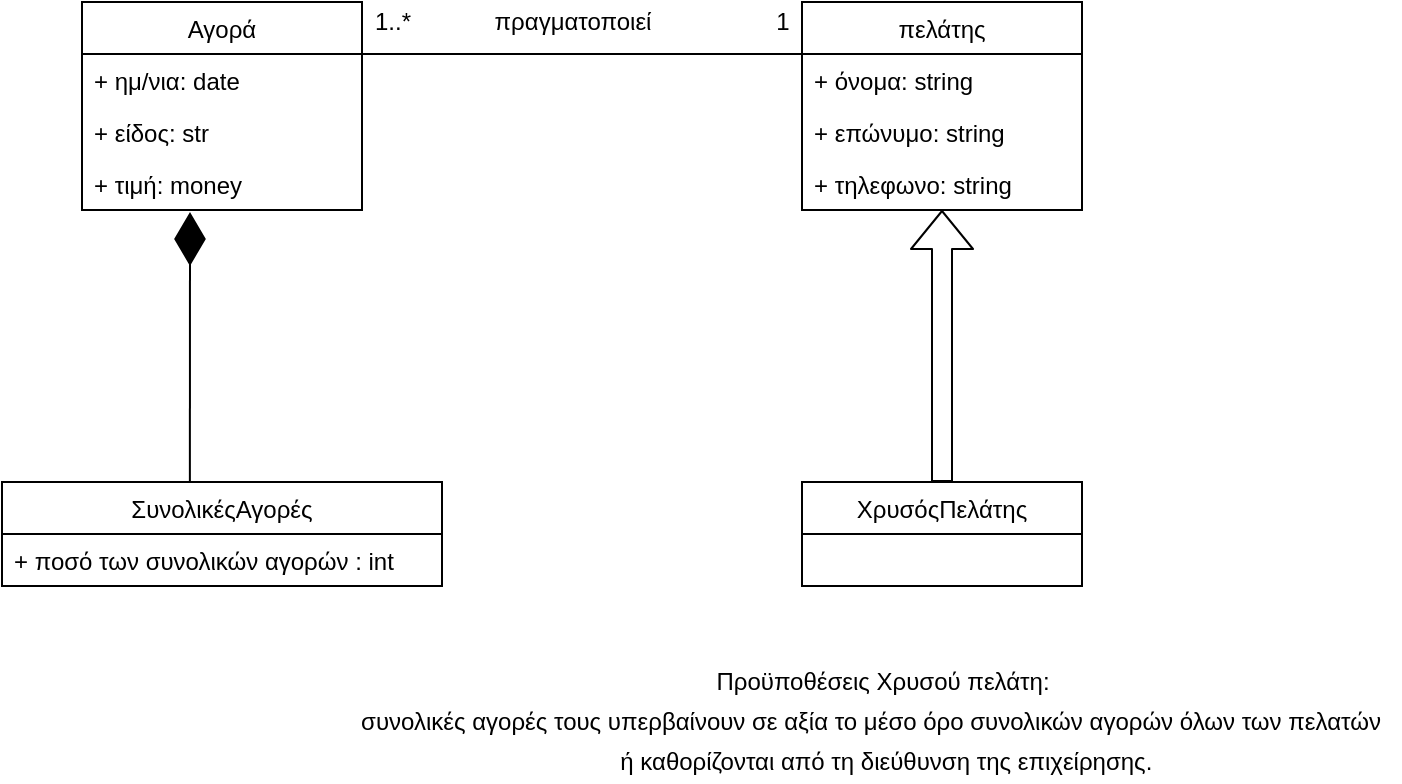 <mxfile type="device" version="12.9.6"><diagram id="Np1mpT_lqNPtuT1klfVr" name="Page-1"><mxGraphModel grid="1" dx="1069" dy="570" gridSize="10" guides="1" tooltips="1" connect="1" arrows="1" fold="1" page="1" pageScale="1" pageWidth="827" pageHeight="1169" math="0" shadow="0"><root><mxCell id="0"/><mxCell id="1" parent="0"/><mxCell id="8aYX7tUgC1SYHooCXEds-1" style="swimlane;fontStyle=0;childLayout=stackLayout;horizontal=1;startSize=26;fillColor=none;horizontalStack=0;resizeParent=1;resizeParentMax=0;resizeLast=0;collapsible=1;marginBottom=0;" value="Αγορά" parent="1" vertex="1"><mxGeometry width="140" as="geometry" y="360" x="160" height="104"/></mxCell><mxCell id="8aYX7tUgC1SYHooCXEds-2" style="text;strokeColor=none;fillColor=none;align=left;verticalAlign=top;spacingLeft=4;spacingRight=4;overflow=hidden;rotatable=0;points=[[0,0.5],[1,0.5]];portConstraint=eastwest;" value="+ ημ/νια: date" parent="8aYX7tUgC1SYHooCXEds-1" vertex="1"><mxGeometry width="140" as="geometry" y="26" height="26"/></mxCell><mxCell id="8aYX7tUgC1SYHooCXEds-3" style="text;strokeColor=none;fillColor=none;align=left;verticalAlign=top;spacingLeft=4;spacingRight=4;overflow=hidden;rotatable=0;points=[[0,0.5],[1,0.5]];portConstraint=eastwest;" value="+ είδος: str" parent="8aYX7tUgC1SYHooCXEds-1" vertex="1"><mxGeometry width="140" as="geometry" y="52" height="26"/></mxCell><mxCell id="8aYX7tUgC1SYHooCXEds-4" style="text;strokeColor=none;fillColor=none;align=left;verticalAlign=top;spacingLeft=4;spacingRight=4;overflow=hidden;rotatable=0;points=[[0,0.5],[1,0.5]];portConstraint=eastwest;" value="+ τιμή: money" parent="8aYX7tUgC1SYHooCXEds-1" vertex="1"><mxGeometry width="140" as="geometry" y="78" height="26"/></mxCell><mxCell id="8aYX7tUgC1SYHooCXEds-9" style="swimlane;fontStyle=0;childLayout=stackLayout;horizontal=1;startSize=26;fillColor=none;horizontalStack=0;resizeParent=1;resizeParentMax=0;resizeLast=0;collapsible=1;marginBottom=0;" value="πελάτης" parent="1" vertex="1"><mxGeometry width="140" as="geometry" y="360" x="520" height="104"/></mxCell><mxCell id="8aYX7tUgC1SYHooCXEds-10" style="text;strokeColor=none;fillColor=none;align=left;verticalAlign=top;spacingLeft=4;spacingRight=4;overflow=hidden;rotatable=0;points=[[0,0.5],[1,0.5]];portConstraint=eastwest;" value="+ όνομα: string" parent="8aYX7tUgC1SYHooCXEds-9" vertex="1"><mxGeometry width="140" as="geometry" y="26" height="26"/></mxCell><mxCell id="8aYX7tUgC1SYHooCXEds-11" style="text;strokeColor=none;fillColor=none;align=left;verticalAlign=top;spacingLeft=4;spacingRight=4;overflow=hidden;rotatable=0;points=[[0,0.5],[1,0.5]];portConstraint=eastwest;" value="+ επώνυμο: string" parent="8aYX7tUgC1SYHooCXEds-9" vertex="1"><mxGeometry width="140" as="geometry" y="52" height="26"/></mxCell><mxCell id="8aYX7tUgC1SYHooCXEds-12" style="text;strokeColor=none;fillColor=none;align=left;verticalAlign=top;spacingLeft=4;spacingRight=4;overflow=hidden;rotatable=0;points=[[0,0.5],[1,0.5]];portConstraint=eastwest;" value="+ τηλεφωνο: string" parent="8aYX7tUgC1SYHooCXEds-9" vertex="1"><mxGeometry width="140" as="geometry" y="78" height="26"/></mxCell><mxCell id="8aYX7tUgC1SYHooCXEds-13" style="swimlane;fontStyle=0;childLayout=stackLayout;horizontal=1;startSize=26;fillColor=none;horizontalStack=0;resizeParent=1;resizeParentMax=0;resizeLast=0;collapsible=1;marginBottom=0;" value="ΧρυσόςΠελάτης" parent="1" vertex="1"><mxGeometry width="140" as="geometry" y="600" x="520" height="52"/></mxCell><mxCell id="8aYX7tUgC1SYHooCXEds-17" style="shape=flexArrow;endArrow=classic;html=1;exitX=0.5;exitY=0;exitDx=0;exitDy=0;" value="" parent="1" edge="1" source="8aYX7tUgC1SYHooCXEds-13"><mxGeometry width="50" as="geometry" relative="1" height="50"><mxPoint as="sourcePoint" y="620" x="380"/><mxPoint as="targetPoint" y="464" x="590"/></mxGeometry></mxCell><mxCell id="8aYX7tUgC1SYHooCXEds-18" style="endArrow=none;html=1;entryX=0;entryY=0.25;entryDx=0;entryDy=0;" target="8aYX7tUgC1SYHooCXEds-9" value="" parent="1" edge="1"><mxGeometry width="50" as="geometry" relative="1" height="50"><mxPoint as="sourcePoint" y="386" x="298"/><mxPoint as="targetPoint" y="570" x="430"/></mxGeometry></mxCell><mxCell id="8aYX7tUgC1SYHooCXEds-19" style="text;html=1;align=center;verticalAlign=middle;resizable=0;points=[];autosize=1;" value="πραγματοποιεί" parent="1" vertex="1"><mxGeometry width="90" as="geometry" y="360" x="360" height="20"/></mxCell><mxCell id="8aYX7tUgC1SYHooCXEds-20" style="text;html=1;align=center;verticalAlign=middle;resizable=0;points=[];autosize=1;" value="1..*" parent="1" vertex="1"><mxGeometry width="30" as="geometry" y="360" x="300" height="20"/></mxCell><mxCell id="8aYX7tUgC1SYHooCXEds-21" style="text;html=1;align=center;verticalAlign=middle;resizable=0;points=[];autosize=1;" value="1" parent="1" vertex="1"><mxGeometry width="20" as="geometry" y="360" x="500" height="20"/></mxCell><mxCell id="8aYX7tUgC1SYHooCXEds-23" style="endArrow=diamondThin;endFill=1;endSize=24;html=1;exitX=0.427;exitY=-0.003;exitDx=0;exitDy=0;exitPerimeter=0;" value="" parent="1" edge="1" source="8aYX7tUgC1SYHooCXEds-5"><mxGeometry width="160" as="geometry" relative="1"><mxPoint as="sourcePoint" y="600" x="330"/><mxPoint as="targetPoint" y="465" x="214"/></mxGeometry></mxCell><mxCell id="8aYX7tUgC1SYHooCXEds-5" style="swimlane;fontStyle=0;childLayout=stackLayout;horizontal=1;startSize=26;fillColor=none;horizontalStack=0;resizeParent=1;resizeParentMax=0;resizeLast=0;collapsible=1;marginBottom=0;" value="ΣυνολικέςΑγορές" parent="1" vertex="1"><mxGeometry width="220" as="geometry" y="600" x="120" height="52"/></mxCell><mxCell id="8aYX7tUgC1SYHooCXEds-6" style="text;strokeColor=none;fillColor=none;align=left;verticalAlign=top;spacingLeft=4;spacingRight=4;overflow=hidden;rotatable=0;points=[[0,0.5],[1,0.5]];portConstraint=eastwest;" value="+ ποσό των συνολικών αγορών : int" parent="8aYX7tUgC1SYHooCXEds-5" vertex="1"><mxGeometry width="220" as="geometry" y="26" height="26"/></mxCell><mxCell id="8aYX7tUgC1SYHooCXEds-24" style="text;html=1;align=center;verticalAlign=middle;resizable=0;points=[];autosize=1;" value="συνολικές αγορές τους υπερβαίνουν σε αξία το μέσο όρο συνολικών αγορών όλων των πελατών" parent="1" vertex="1"><mxGeometry width="530" as="geometry" y="710" x="289" height="20"/></mxCell><mxCell id="8aYX7tUgC1SYHooCXEds-25" style="text;html=1;align=center;verticalAlign=middle;resizable=0;points=[];autosize=1;" value="&amp;nbsp;ή καθορίζονται από τη διεύθυνση της επιχείρησης. " parent="1" vertex="1"><mxGeometry width="280" as="geometry" y="730" x="420" height="20"/></mxCell><mxCell id="8aYX7tUgC1SYHooCXEds-27" style="text;html=1;align=center;verticalAlign=middle;resizable=0;points=[];autosize=1;" value="Προϋποθέσεις Χρυσού πελάτη:" parent="1" vertex="1"><mxGeometry width="180" as="geometry" y="690" x="470" height="20"/></mxCell></root></mxGraphModel></diagram></mxfile>